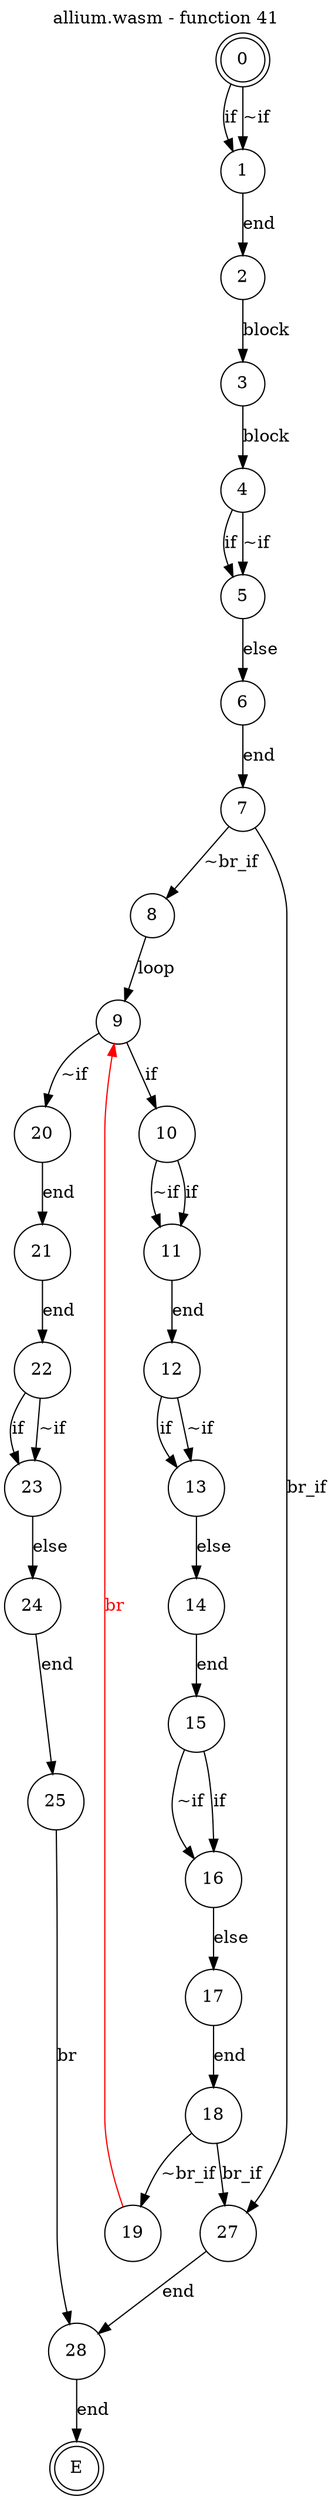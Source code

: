 digraph finite_state_machine {
    label = "allium.wasm - function 41"
    labelloc =  t
    labelfontsize = 16
    labelfontcolor = black
    labelfontname = "Helvetica"
    node [shape = doublecircle]; 0 E ;
    node [shape = circle];
    0 -> 1[label="if"];
    0 -> 1[label="~if"];
    1 -> 2[label="end"];
    2 -> 3[label="block"];
    3 -> 4[label="block"];
    4 -> 5[label="if"];
    4 -> 5[label="~if"];
    5 -> 6[label="else"];
    6 -> 7[label="end"];
    7 -> 8[label="~br_if"];
    7 -> 27[label="br_if"];
    8 -> 9[label="loop"];
    9 -> 10[label="if"];
    9 -> 20[label="~if"];
    10 -> 11[label="if"];
    10 -> 11[label="~if"];
    11 -> 12[label="end"];
    12 -> 13[label="if"];
    12 -> 13[label="~if"];
    13 -> 14[label="else"];
    14 -> 15[label="end"];
    15 -> 16[label="if"];
    15 -> 16[label="~if"];
    16 -> 17[label="else"];
    17 -> 18[label="end"];
    18 -> 19[label="~br_if"];
    18 -> 27[label="br_if"];
    19 -> 9[color="red" fontcolor="red" label="br"];
    20 -> 21[label="end"];
    21 -> 22[label="end"];
    22 -> 23[label="if"];
    22 -> 23[label="~if"];
    23 -> 24[label="else"];
    24 -> 25[label="end"];
    25 -> 28[label="br"];
    27 -> 28[label="end"];
    28 -> E[label="end"];
}
